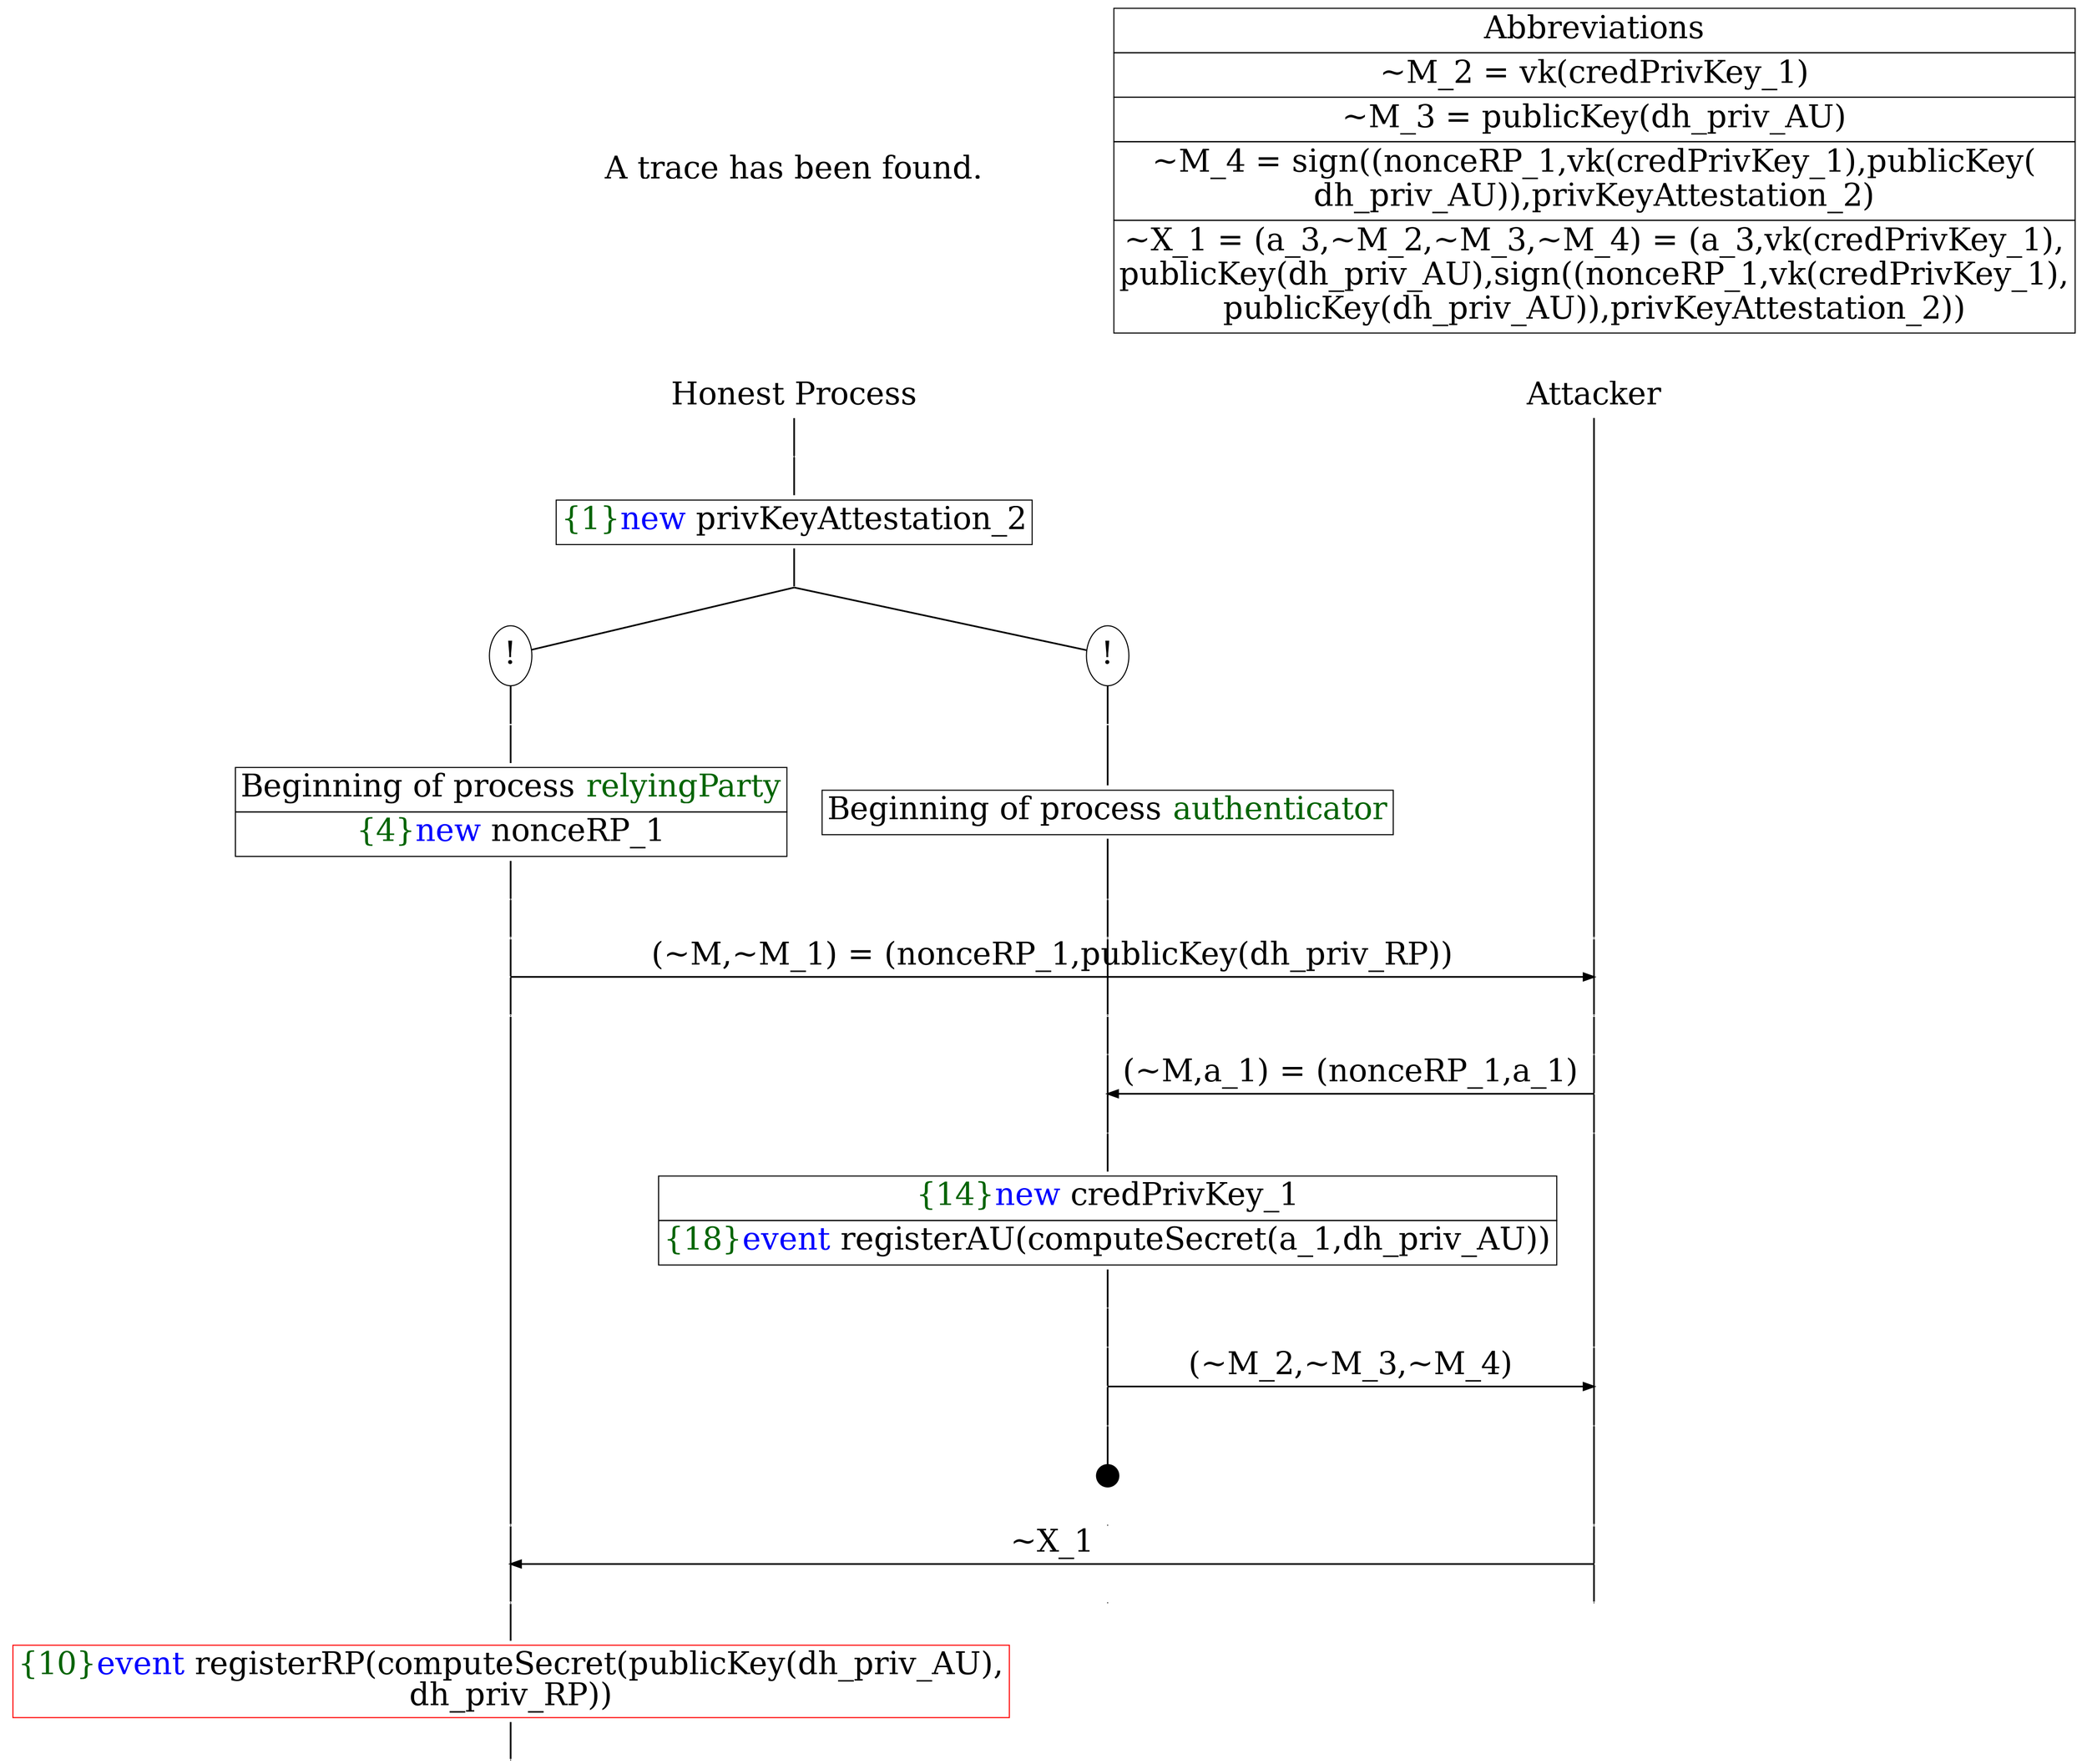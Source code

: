 digraph {
graph [ordering = out]
edge [arrowhead = none, penwidth = 1.6, fontsize = 30]
node [shape = point, width = 0, height = 0, fontsize = 30]
Trace [label = <A trace has been found.<br/>
>, shape = plaintext]
P0__0 [label = "Honest Process", shape = plaintext]
P__0 [label = "Attacker", shape = plaintext]
Trace -> P0__0 [label = "", style = invisible, weight = 100]{rank = same; P0__0 P__0}
P0__0 -> P0__1 [label = <>, weight = 100]
P0__1 -> P0__2 [label = <>, weight = 100]
P0__2 [shape = plaintext, label = <<TABLE BORDER="0" CELLBORDER="1" CELLSPACING="0" CELLPADDING="4"> <TR><TD><FONT COLOR="darkgreen">{1}</FONT><FONT COLOR="blue">new </FONT>privKeyAttestation_2</TD></TR></TABLE>>]
P0__2 -> P0__3 [label = <>, weight = 100]
/*RPar */
P0__3 -> P0_1__3 [label = <>]
P0__3 -> P0_0__3 [label = <>]
P0__3 [label = "", fixedsize = false, width = 0, height = 0, shape = none]
{rank = same; P0_0__3 P0_1__3}
P0_0__3 [label = "!", shape = ellipse]
P0_0_0__3 [label = "", fixedsize = false, width = 0, height = 0, shape = none]
P0_0__3 -> P0_0_0__3 [label = <>, weight = 100]
P0_0_0__3 -> P0_0_0__4 [label = <>, weight = 100]
P0_0_0__4 [shape = plaintext, label = <<TABLE BORDER="0" CELLBORDER="1" CELLSPACING="0" CELLPADDING="4"> <TR><TD>Beginning of process <FONT COLOR="darkgreen">authenticator</FONT></TD></TR></TABLE>>]
P0_0_0__4 -> P0_0_0__5 [label = <>, weight = 100]
P0_1__3 [label = "!", shape = ellipse]
P0_1_0__3 [label = "", fixedsize = false, width = 0, height = 0, shape = none]
P0_1__3 -> P0_1_0__3 [label = <>, weight = 100]
P0_1_0__3 -> P0_1_0__4 [label = <>, weight = 100]
P0_1_0__4 [shape = plaintext, label = <<TABLE BORDER="0" CELLBORDER="1" CELLSPACING="0" CELLPADDING="4"> <TR><TD>Beginning of process <FONT COLOR="darkgreen">relyingParty</FONT></TD></TR><TR><TD><FONT COLOR="darkgreen">{4}</FONT><FONT COLOR="blue">new </FONT>nonceRP_1</TD></TR></TABLE>>]
P0_1_0__4 -> P0_1_0__5 [label = <>, weight = 100]
P0_1_0__5 -> P0_1_0__6 [label = <>, weight = 100]
P0_0_0__5 -> P0_0_0__6 [label = <>, weight = 100]
P__0 -> P__1 [label = <>, weight = 100]
{rank = same; P__1 P0_0_0__6 P0_1_0__6}
P0_1_0__6 -> P0_1_0__7 [label = <>, weight = 100]
P__1 -> P__2 [label = <>, weight = 100]
{rank = same; P__2 P0_1_0__7}
P0_1_0__7 -> P__2 [label = <(~M,~M_1) = (nonceRP_1,publicKey(dh_priv_RP))>, arrowhead = normal]
P0_1_0__7 -> P0_1_0__8 [label = <>, weight = 100]
P0_0_0__6 -> P0_0_0__7 [label = <>, weight = 100]
P__2 -> P__3 [label = <>, weight = 100]
{rank = same; P__3 P0_0_0__7 P0_1_0__8}
P0_0_0__7 -> P0_0_0__8 [label = <>, weight = 100]
P__3 -> P__4 [label = <>, weight = 100]
{rank = same; P__4 P0_0_0__8}
P0_0_0__8 -> P0_0_0__9 [label = <>, weight = 100]
P__4 -> P__5 [label = <>, weight = 100]
{rank = same; P__5 P0_0_0__9}
P0_0_0__9 -> P__5 [label = <(~M,a_1) = (nonceRP_1,a_1)>, dir = back, arrowhead = normal]
P0_0_0__9 -> P0_0_0__10 [label = <>, weight = 100]
P__5 -> P__6 [label = <>, weight = 100]
{rank = same; P__6 P0_0_0__10}
P0_0_0__10 -> P0_0_0__11 [label = <>, weight = 100]
P0_0_0__11 [shape = plaintext, label = <<TABLE BORDER="0" CELLBORDER="1" CELLSPACING="0" CELLPADDING="4"> <TR><TD><FONT COLOR="darkgreen">{14}</FONT><FONT COLOR="blue">new </FONT>credPrivKey_1</TD></TR><TR><TD><FONT COLOR="darkgreen">{18}</FONT><FONT COLOR="blue">event</FONT> registerAU(computeSecret(a_1,dh_priv_AU))<br/>
</TD></TR></TABLE>>]
P0_0_0__11 -> P0_0_0__12 [label = <>, weight = 100]
P0_0_0__12 -> P0_0_0__13 [label = <>, weight = 100]
P__6 -> P__7 [label = <>, weight = 100]
{rank = same; P__7 P0_0_0__13}
P0_0_0__13 -> P0_0_0__14 [label = <>, weight = 100]
P__7 -> P__8 [label = <>, weight = 100]
{rank = same; P__8 P0_0_0__14}
P0_0_0__14 -> P__8 [label = <(~M_2,~M_3,~M_4)>, arrowhead = normal]
P0_0_0__14 -> P0_0_0__15 [label = <>, weight = 100]
P__8 -> P__9 [label = <>, weight = 100]
{rank = same; P__9 P0_0_0__15}
P0_0_0__16 [label = "", width = 0.3, height = 0.3]
P0_0_0__15 -> P0_0_0__16 [label = <>, weight = 100]
P0_1_0__8 -> P0_1_0__9 [label = <>, weight = 100]
P0_0_0__17 [label = "", style = invisible]
P0_0_0__16 -> P0_0_0__17 [label = <>, weight = 100, style = invisible]
P__9 -> P__10 [label = <>, weight = 100]
{rank = same; P__10 P0_0_0__17 P0_1_0__9}
P0_1_0__9 -> P0_1_0__10 [label = <>, weight = 100]
P__10 -> P__11 [label = <>, weight = 100]
{rank = same; P__11 P0_1_0__10}
P0_1_0__10 -> P__11 [label = <~X_1>, dir = back, arrowhead = normal]
P0_1_0__10 -> P0_1_0__11 [label = <>, weight = 100]
P0_0_0__18 [label = "", style = invisible]
P0_0_0__17 -> P0_0_0__18 [label = <>, weight = 100, style = invisible]
P__11 -> P__12 [label = <>, weight = 100]
{rank = same; P__12 P0_0_0__18 P0_1_0__11}
P0_1_0__11 -> P0_1_0__12 [label = <>, weight = 100]
P0_1_0__12 [color = red, shape = plaintext, label = <<TABLE BORDER="0" CELLBORDER="1" CELLSPACING="0" CELLPADDING="4"> <TR><TD><FONT COLOR="darkgreen">{10}</FONT><FONT COLOR="blue">event</FONT> registerRP(computeSecret(publicKey(dh_priv_AU),<br/>
dh_priv_RP))</TD></TR></TABLE>>]
P0_1_0__12 -> P0_1_0__13 [label = <>, weight = 100]
Abbrev [shape = plaintext, label = <<TABLE BORDER="0" CELLBORDER="1" CELLSPACING="0" CELLPADDING="4"><TR> <TD> Abbreviations </TD></TR><TR><TD>~M_2 = vk(credPrivKey_1)</TD></TR><TR><TD>~M_3 = publicKey(dh_priv_AU)</TD></TR><TR><TD>~M_4 = sign((nonceRP_1,vk(credPrivKey_1),publicKey(<br/>
dh_priv_AU)),privKeyAttestation_2)</TD></TR><TR><TD>~X_1 = (a_3,~M_2,~M_3,~M_4) = (a_3,vk(credPrivKey_1),<br/>
publicKey(dh_priv_AU),sign((nonceRP_1,vk(credPrivKey_1),<br/>
publicKey(dh_priv_AU)),privKeyAttestation_2))</TD></TR></TABLE>>]Abbrev -> P__0 [style = invisible, weight =100]}